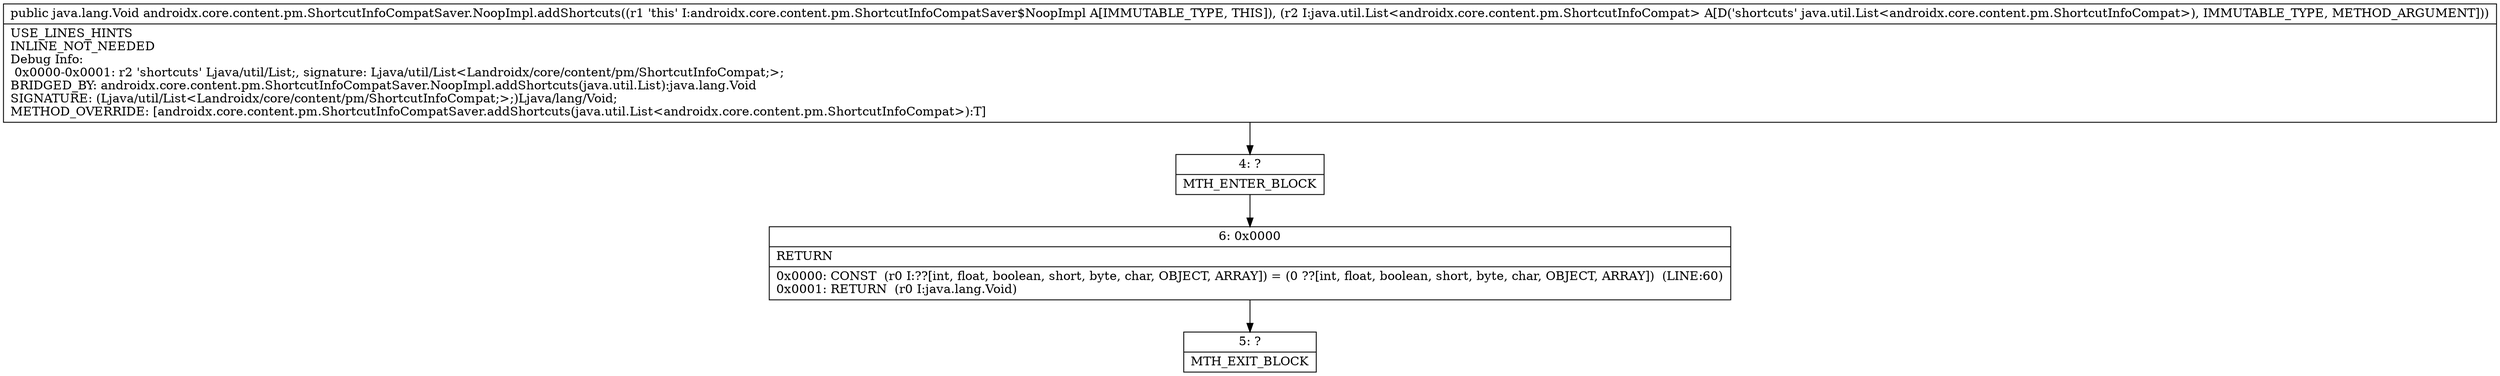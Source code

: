 digraph "CFG forandroidx.core.content.pm.ShortcutInfoCompatSaver.NoopImpl.addShortcuts(Ljava\/util\/List;)Ljava\/lang\/Void;" {
Node_4 [shape=record,label="{4\:\ ?|MTH_ENTER_BLOCK\l}"];
Node_6 [shape=record,label="{6\:\ 0x0000|RETURN\l|0x0000: CONST  (r0 I:??[int, float, boolean, short, byte, char, OBJECT, ARRAY]) = (0 ??[int, float, boolean, short, byte, char, OBJECT, ARRAY])  (LINE:60)\l0x0001: RETURN  (r0 I:java.lang.Void) \l}"];
Node_5 [shape=record,label="{5\:\ ?|MTH_EXIT_BLOCK\l}"];
MethodNode[shape=record,label="{public java.lang.Void androidx.core.content.pm.ShortcutInfoCompatSaver.NoopImpl.addShortcuts((r1 'this' I:androidx.core.content.pm.ShortcutInfoCompatSaver$NoopImpl A[IMMUTABLE_TYPE, THIS]), (r2 I:java.util.List\<androidx.core.content.pm.ShortcutInfoCompat\> A[D('shortcuts' java.util.List\<androidx.core.content.pm.ShortcutInfoCompat\>), IMMUTABLE_TYPE, METHOD_ARGUMENT]))  | USE_LINES_HINTS\lINLINE_NOT_NEEDED\lDebug Info:\l  0x0000\-0x0001: r2 'shortcuts' Ljava\/util\/List;, signature: Ljava\/util\/List\<Landroidx\/core\/content\/pm\/ShortcutInfoCompat;\>;\lBRIDGED_BY: androidx.core.content.pm.ShortcutInfoCompatSaver.NoopImpl.addShortcuts(java.util.List):java.lang.Void\lSIGNATURE: (Ljava\/util\/List\<Landroidx\/core\/content\/pm\/ShortcutInfoCompat;\>;)Ljava\/lang\/Void;\lMETHOD_OVERRIDE: [androidx.core.content.pm.ShortcutInfoCompatSaver.addShortcuts(java.util.List\<androidx.core.content.pm.ShortcutInfoCompat\>):T]\l}"];
MethodNode -> Node_4;Node_4 -> Node_6;
Node_6 -> Node_5;
}

